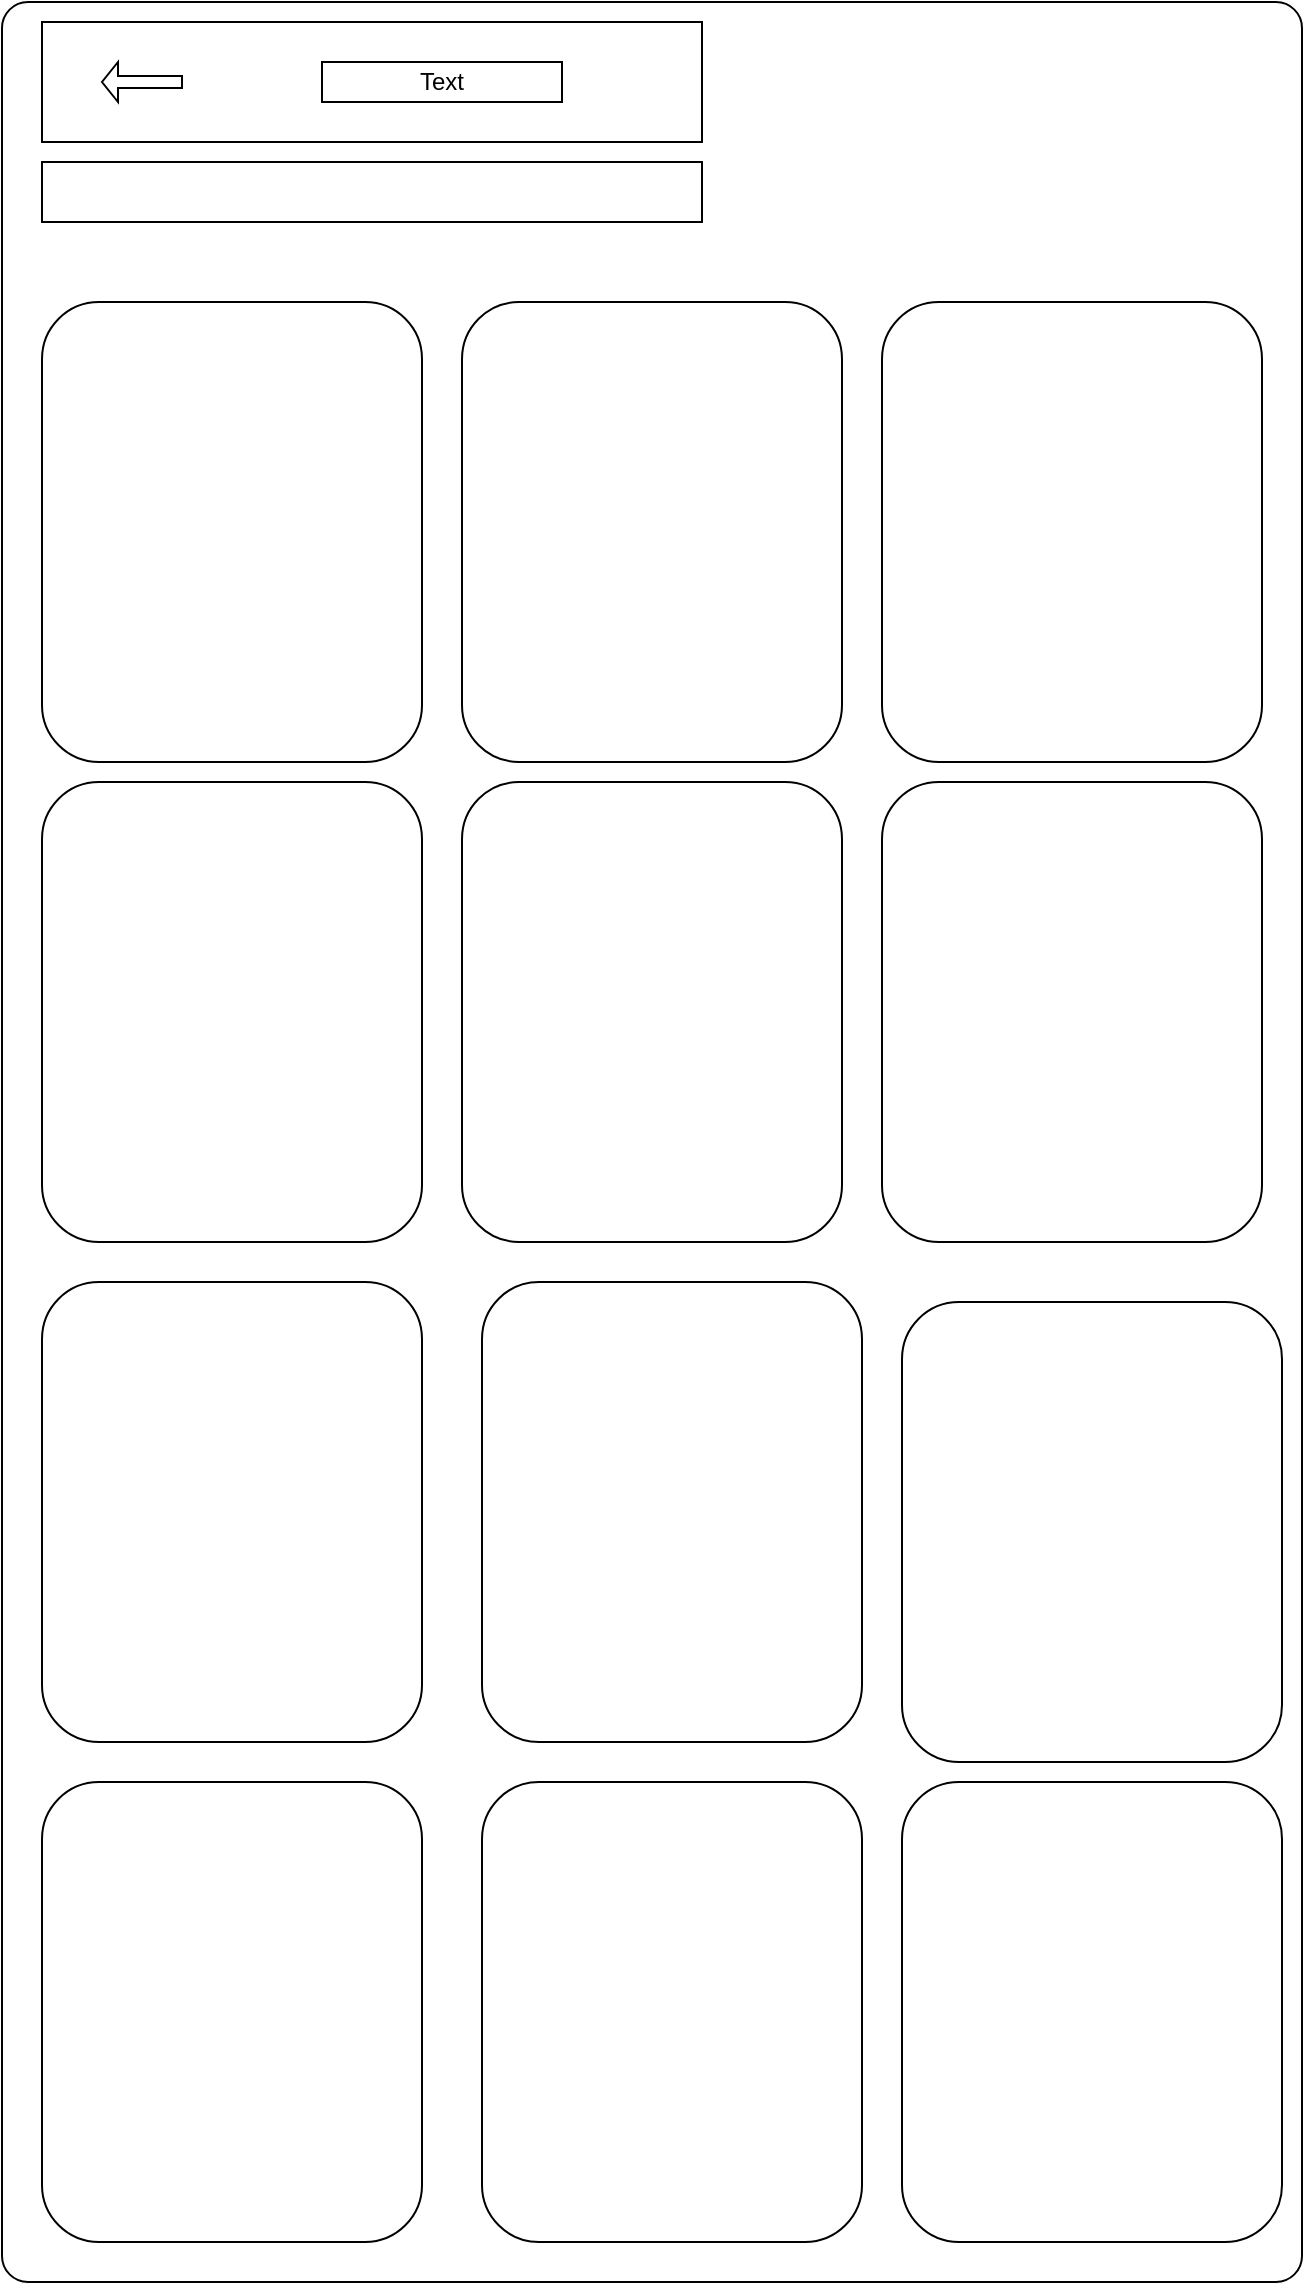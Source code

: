 <mxfile version="20.8.16" type="device"><diagram name="Page-1" id="ZNLxSyIplCst07aD3Kr9"><mxGraphModel dx="1290" dy="621" grid="1" gridSize="10" guides="1" tooltips="1" connect="1" arrows="1" fold="1" page="1" pageScale="1" pageWidth="827" pageHeight="1169" math="0" shadow="0"><root><mxCell id="0"/><mxCell id="1" parent="0"/><mxCell id="vStNXFCkhhlqSnDcicIv-1" value="" style="rounded=1;whiteSpace=wrap;html=1;arcSize=2;" vertex="1" parent="1"><mxGeometry x="100" y="10" width="650" height="1140" as="geometry"/></mxCell><mxCell id="vStNXFCkhhlqSnDcicIv-2" value="" style="rounded=0;whiteSpace=wrap;html=1;" vertex="1" parent="1"><mxGeometry x="120" y="20" width="330" height="60" as="geometry"/></mxCell><mxCell id="vStNXFCkhhlqSnDcicIv-4" value="" style="shape=singleArrow;direction=west;whiteSpace=wrap;html=1;" vertex="1" parent="1"><mxGeometry x="150" y="40" width="40" height="20" as="geometry"/></mxCell><mxCell id="vStNXFCkhhlqSnDcicIv-5" value="" style="rounded=0;whiteSpace=wrap;html=1;" vertex="1" parent="1"><mxGeometry x="260" y="40" width="120" height="20" as="geometry"/></mxCell><mxCell id="vStNXFCkhhlqSnDcicIv-6" value="Text" style="text;html=1;strokeColor=none;fillColor=none;align=center;verticalAlign=middle;whiteSpace=wrap;rounded=0;" vertex="1" parent="1"><mxGeometry x="290" y="35" width="60" height="30" as="geometry"/></mxCell><mxCell id="vStNXFCkhhlqSnDcicIv-7" value="" style="rounded=0;whiteSpace=wrap;html=1;" vertex="1" parent="1"><mxGeometry x="120" y="90" width="330" height="30" as="geometry"/></mxCell><mxCell id="vStNXFCkhhlqSnDcicIv-8" value="" style="rounded=1;whiteSpace=wrap;html=1;" vertex="1" parent="1"><mxGeometry x="120" y="160" width="190" height="230" as="geometry"/></mxCell><mxCell id="vStNXFCkhhlqSnDcicIv-9" value="" style="rounded=1;whiteSpace=wrap;html=1;" vertex="1" parent="1"><mxGeometry x="330" y="160" width="190" height="230" as="geometry"/></mxCell><mxCell id="vStNXFCkhhlqSnDcicIv-10" value="" style="rounded=1;whiteSpace=wrap;html=1;" vertex="1" parent="1"><mxGeometry x="540" y="160" width="190" height="230" as="geometry"/></mxCell><mxCell id="vStNXFCkhhlqSnDcicIv-11" value="" style="rounded=1;whiteSpace=wrap;html=1;" vertex="1" parent="1"><mxGeometry x="120" y="400" width="190" height="230" as="geometry"/></mxCell><mxCell id="vStNXFCkhhlqSnDcicIv-12" value="" style="rounded=1;whiteSpace=wrap;html=1;" vertex="1" parent="1"><mxGeometry x="120" y="650" width="190" height="230" as="geometry"/></mxCell><mxCell id="vStNXFCkhhlqSnDcicIv-13" value="" style="rounded=1;whiteSpace=wrap;html=1;" vertex="1" parent="1"><mxGeometry x="120" y="900" width="190" height="230" as="geometry"/></mxCell><mxCell id="vStNXFCkhhlqSnDcicIv-14" value="" style="rounded=1;whiteSpace=wrap;html=1;" vertex="1" parent="1"><mxGeometry x="340" y="900" width="190" height="230" as="geometry"/></mxCell><mxCell id="vStNXFCkhhlqSnDcicIv-15" value="" style="rounded=1;whiteSpace=wrap;html=1;" vertex="1" parent="1"><mxGeometry x="550" y="900" width="190" height="230" as="geometry"/></mxCell><mxCell id="vStNXFCkhhlqSnDcicIv-16" value="" style="rounded=1;whiteSpace=wrap;html=1;" vertex="1" parent="1"><mxGeometry x="340" y="650" width="190" height="230" as="geometry"/></mxCell><mxCell id="vStNXFCkhhlqSnDcicIv-17" value="" style="rounded=1;whiteSpace=wrap;html=1;" vertex="1" parent="1"><mxGeometry x="550" y="660" width="190" height="230" as="geometry"/></mxCell><mxCell id="vStNXFCkhhlqSnDcicIv-18" value="" style="rounded=1;whiteSpace=wrap;html=1;" vertex="1" parent="1"><mxGeometry x="330" y="400" width="190" height="230" as="geometry"/></mxCell><mxCell id="vStNXFCkhhlqSnDcicIv-19" value="" style="rounded=1;whiteSpace=wrap;html=1;" vertex="1" parent="1"><mxGeometry x="540" y="400" width="190" height="230" as="geometry"/></mxCell></root></mxGraphModel></diagram></mxfile>
